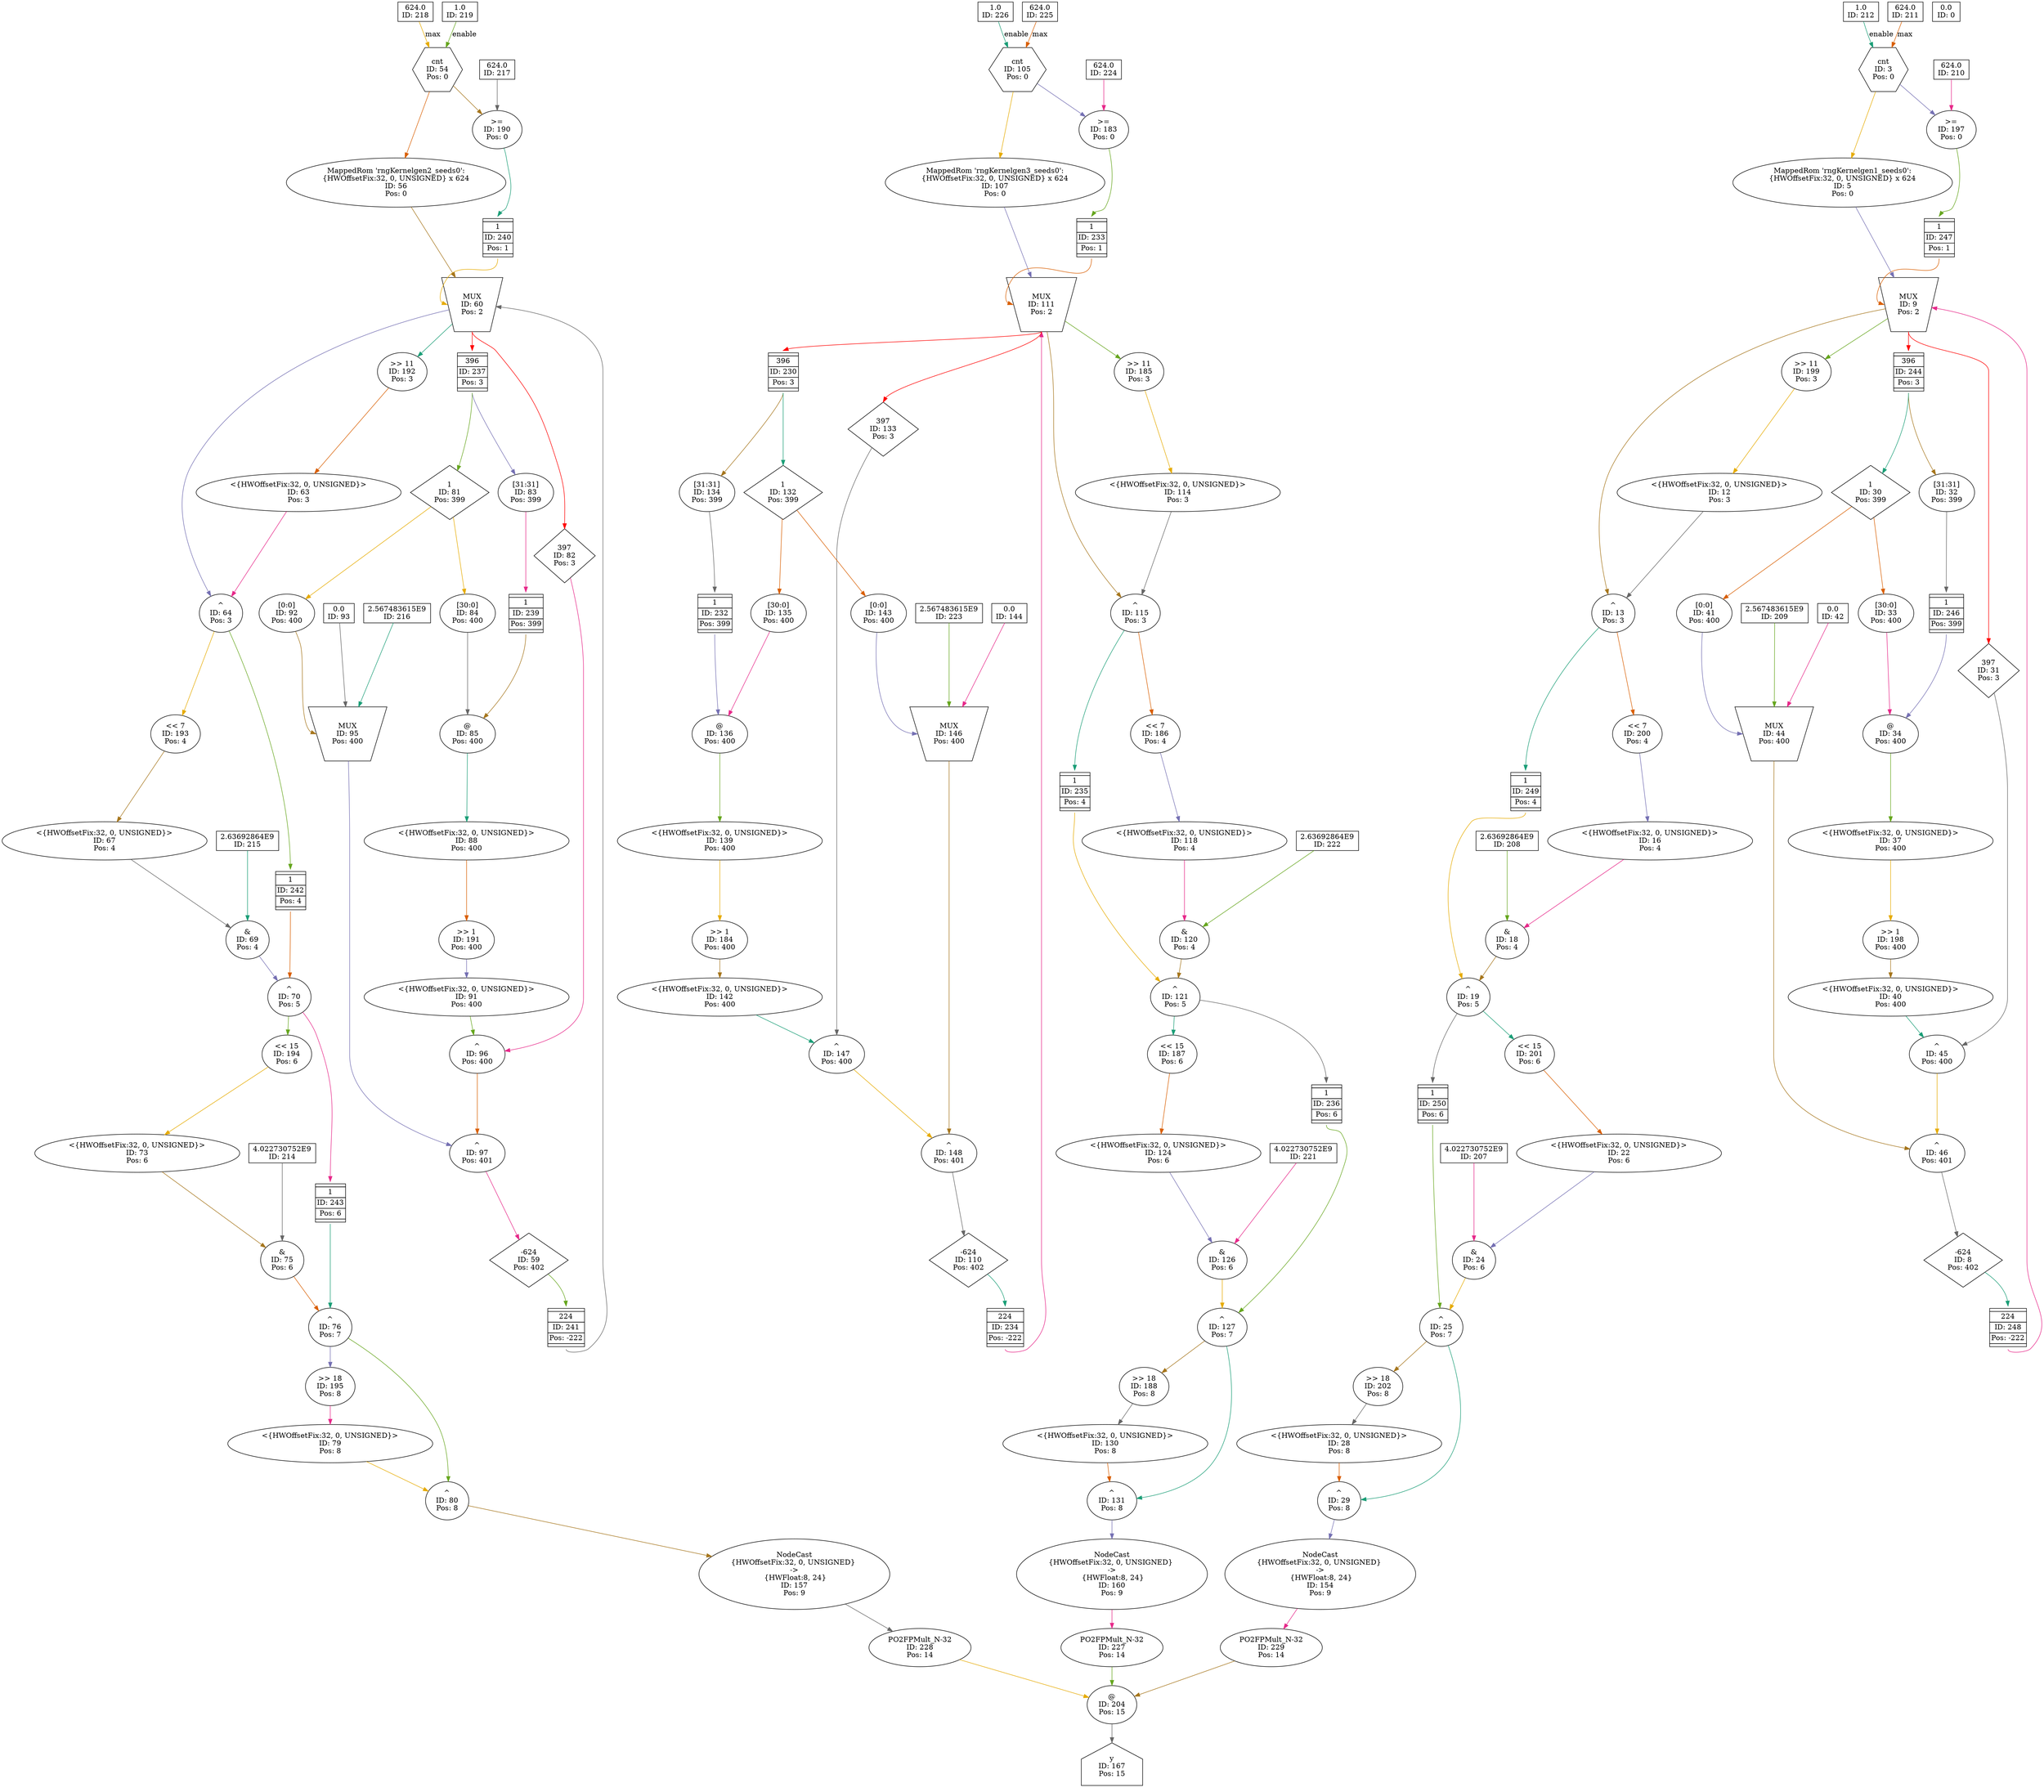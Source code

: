 digraph rngKernel_final{
	NodeConstantRawBits226 [shape=box, label="1.0\nID: 226"];
	NodeConstantRawBits225 [shape=box, label="624.0\nID: 225"];
	NodeCounter105 [shape=hexagon, label="cnt\nID: 105\nPos: 0"];
	NodeConstantRawBits224 [shape=box, label="624.0\nID: 224"];
	NodeGteInlined183 [label=">=\nID: 183\nPos: 0"];
	NodeFIFO233 [shape=plaintext, label=<<TABLE BORDER="0" CELLSPACING="0" CELLBORDER="1"> <TR><TD></TD></TR><TR><TD>1</TD></TR><TR><TD>ID: 233</TD></TR> <TR><TD>Pos: 1</TD></TR> <TR><TD></TD></TR> </TABLE>>];
	NodeMappedRom107 [label="MappedRom 'rngKernelgen3_seeds0':\n{HWOffsetFix:32, 0, UNSIGNED} x 624\nID: 107\nPos: 0"];
	NodeStreamOffset133 [shape=diamond, label="397\nID: 133\nPos: 3"];
	NodeFIFO230 [shape=plaintext, label=<<TABLE BORDER="0" CELLSPACING="0" CELLBORDER="1"> <TR><TD></TD></TR><TR><TD>396</TD></TR><TR><TD>ID: 230</TD></TR> <TR><TD>Pos: 3</TD></TR> <TR><TD></TD></TR> </TABLE>>];
	NodeSlice134 [label="[31:31]\nID: 134\nPos: 399"];
	NodeFIFO232 [shape=plaintext, label=<<TABLE BORDER="0" CELLSPACING="0" CELLBORDER="1"> <TR><TD></TD></TR><TR><TD>1</TD></TR><TR><TD>ID: 232</TD></TR> <TR><TD>Pos: 399</TD></TR> <TR><TD></TD></TR> </TABLE>>];
	NodeStreamOffset132 [shape=diamond, label="1\nID: 132\nPos: 399"];
	NodeSlice135 [label="[30:0]\nID: 135\nPos: 400"];
	NodeCat136 [label="@\nID: 136\nPos: 400"];
	NodeReinterpret139 [label="<{HWOffsetFix:32, 0, UNSIGNED}>\nID: 139\nPos: 400"];
	NodeShift184 [label=">> 1\nID: 184\nPos: 400"];
	NodeReinterpret142 [label="<{HWOffsetFix:32, 0, UNSIGNED}>\nID: 142\nPos: 400"];
	NodeXor147 [label="^\nID: 147\nPos: 400"];
	NodeSlice143 [label="[0:0]\nID: 143\nPos: 400"];
	NodeConstantRawBits144 [shape=box, label="0.0\nID: 144"];
	NodeConstantRawBits223 [shape=box, label="2.567483615E9\nID: 223"];
	NodeMux146 [shape=invtrapezium, height=0.5, label="MUX\nID: 146\nPos: 400"];
	NodeXor148 [label="^\nID: 148\nPos: 401"];
	NodeStreamOffset110 [shape=diamond, label="-624\nID: 110\nPos: 402"];
	NodeFIFO234 [shape=plaintext, label=<<TABLE BORDER="0" CELLSPACING="0" CELLBORDER="1"> <TR><TD></TD></TR><TR><TD>224</TD></TR><TR><TD>ID: 234</TD></TR> <TR><TD>Pos: -222</TD></TR> <TR><TD></TD></TR> </TABLE>>];
	NodeMux111 [shape=invtrapezium, height=0.5, label="MUX\nID: 111\nPos: 2"];
	NodeShift185 [label=">> 11\nID: 185\nPos: 3"];
	NodeReinterpret114 [label="<{HWOffsetFix:32, 0, UNSIGNED}>\nID: 114\nPos: 3"];
	NodeXor115 [label="^\nID: 115\nPos: 3"];
	NodeFIFO235 [shape=plaintext, label=<<TABLE BORDER="0" CELLSPACING="0" CELLBORDER="1"> <TR><TD></TD></TR><TR><TD>1</TD></TR><TR><TD>ID: 235</TD></TR> <TR><TD>Pos: 4</TD></TR> <TR><TD></TD></TR> </TABLE>>];
	NodeShift186 [label="<< 7\nID: 186\nPos: 4"];
	NodeReinterpret118 [label="<{HWOffsetFix:32, 0, UNSIGNED}>\nID: 118\nPos: 4"];
	NodeConstantRawBits222 [shape=box, label="2.63692864E9\nID: 222"];
	NodeAnd120 [label="&\nID: 120\nPos: 4"];
	NodeXor121 [label="^\nID: 121\nPos: 5"];
	NodeFIFO236 [shape=plaintext, label=<<TABLE BORDER="0" CELLSPACING="0" CELLBORDER="1"> <TR><TD></TD></TR><TR><TD>1</TD></TR><TR><TD>ID: 236</TD></TR> <TR><TD>Pos: 6</TD></TR> <TR><TD></TD></TR> </TABLE>>];
	NodeShift187 [label="<< 15\nID: 187\nPos: 6"];
	NodeReinterpret124 [label="<{HWOffsetFix:32, 0, UNSIGNED}>\nID: 124\nPos: 6"];
	NodeConstantRawBits221 [shape=box, label="4.022730752E9\nID: 221"];
	NodeAnd126 [label="&\nID: 126\nPos: 6"];
	NodeXor127 [label="^\nID: 127\nPos: 7"];
	NodeShift188 [label=">> 18\nID: 188\nPos: 8"];
	NodeReinterpret130 [label="<{HWOffsetFix:32, 0, UNSIGNED}>\nID: 130\nPos: 8"];
	NodeXor131 [label="^\nID: 131\nPos: 8"];
	NodeCast160 [label="NodeCast
{HWOffsetFix:32, 0, UNSIGNED} 
->
 {HWFloat:8, 24}\nID: 160\nPos: 9"];
	NodePO2FPMult227 [label="PO2FPMult_N-32\nID: 227\nPos: 14"];
	NodeConstantRawBits219 [shape=box, label="1.0\nID: 219"];
	NodeConstantRawBits218 [shape=box, label="624.0\nID: 218"];
	NodeCounter54 [shape=hexagon, label="cnt\nID: 54\nPos: 0"];
	NodeConstantRawBits217 [shape=box, label="624.0\nID: 217"];
	NodeGteInlined190 [label=">=\nID: 190\nPos: 0"];
	NodeFIFO240 [shape=plaintext, label=<<TABLE BORDER="0" CELLSPACING="0" CELLBORDER="1"> <TR><TD></TD></TR><TR><TD>1</TD></TR><TR><TD>ID: 240</TD></TR> <TR><TD>Pos: 1</TD></TR> <TR><TD></TD></TR> </TABLE>>];
	NodeMappedRom56 [label="MappedRom 'rngKernelgen2_seeds0':\n{HWOffsetFix:32, 0, UNSIGNED} x 624\nID: 56\nPos: 0"];
	NodeStreamOffset82 [shape=diamond, label="397\nID: 82\nPos: 3"];
	NodeFIFO237 [shape=plaintext, label=<<TABLE BORDER="0" CELLSPACING="0" CELLBORDER="1"> <TR><TD></TD></TR><TR><TD>396</TD></TR><TR><TD>ID: 237</TD></TR> <TR><TD>Pos: 3</TD></TR> <TR><TD></TD></TR> </TABLE>>];
	NodeSlice83 [label="[31:31]\nID: 83\nPos: 399"];
	NodeFIFO239 [shape=plaintext, label=<<TABLE BORDER="0" CELLSPACING="0" CELLBORDER="1"> <TR><TD></TD></TR><TR><TD>1</TD></TR><TR><TD>ID: 239</TD></TR> <TR><TD>Pos: 399</TD></TR> <TR><TD></TD></TR> </TABLE>>];
	NodeStreamOffset81 [shape=diamond, label="1\nID: 81\nPos: 399"];
	NodeSlice84 [label="[30:0]\nID: 84\nPos: 400"];
	NodeCat85 [label="@\nID: 85\nPos: 400"];
	NodeReinterpret88 [label="<{HWOffsetFix:32, 0, UNSIGNED}>\nID: 88\nPos: 400"];
	NodeShift191 [label=">> 1\nID: 191\nPos: 400"];
	NodeReinterpret91 [label="<{HWOffsetFix:32, 0, UNSIGNED}>\nID: 91\nPos: 400"];
	NodeXor96 [label="^\nID: 96\nPos: 400"];
	NodeSlice92 [label="[0:0]\nID: 92\nPos: 400"];
	NodeConstantRawBits93 [shape=box, label="0.0\nID: 93"];
	NodeConstantRawBits216 [shape=box, label="2.567483615E9\nID: 216"];
	NodeMux95 [shape=invtrapezium, height=0.5, label="MUX\nID: 95\nPos: 400"];
	NodeXor97 [label="^\nID: 97\nPos: 401"];
	NodeStreamOffset59 [shape=diamond, label="-624\nID: 59\nPos: 402"];
	NodeFIFO241 [shape=plaintext, label=<<TABLE BORDER="0" CELLSPACING="0" CELLBORDER="1"> <TR><TD></TD></TR><TR><TD>224</TD></TR><TR><TD>ID: 241</TD></TR> <TR><TD>Pos: -222</TD></TR> <TR><TD></TD></TR> </TABLE>>];
	NodeMux60 [shape=invtrapezium, height=0.5, label="MUX\nID: 60\nPos: 2"];
	NodeShift192 [label=">> 11\nID: 192\nPos: 3"];
	NodeReinterpret63 [label="<{HWOffsetFix:32, 0, UNSIGNED}>\nID: 63\nPos: 3"];
	NodeXor64 [label="^\nID: 64\nPos: 3"];
	NodeFIFO242 [shape=plaintext, label=<<TABLE BORDER="0" CELLSPACING="0" CELLBORDER="1"> <TR><TD></TD></TR><TR><TD>1</TD></TR><TR><TD>ID: 242</TD></TR> <TR><TD>Pos: 4</TD></TR> <TR><TD></TD></TR> </TABLE>>];
	NodeShift193 [label="<< 7\nID: 193\nPos: 4"];
	NodeReinterpret67 [label="<{HWOffsetFix:32, 0, UNSIGNED}>\nID: 67\nPos: 4"];
	NodeConstantRawBits215 [shape=box, label="2.63692864E9\nID: 215"];
	NodeAnd69 [label="&\nID: 69\nPos: 4"];
	NodeXor70 [label="^\nID: 70\nPos: 5"];
	NodeFIFO243 [shape=plaintext, label=<<TABLE BORDER="0" CELLSPACING="0" CELLBORDER="1"> <TR><TD></TD></TR><TR><TD>1</TD></TR><TR><TD>ID: 243</TD></TR> <TR><TD>Pos: 6</TD></TR> <TR><TD></TD></TR> </TABLE>>];
	NodeShift194 [label="<< 15\nID: 194\nPos: 6"];
	NodeReinterpret73 [label="<{HWOffsetFix:32, 0, UNSIGNED}>\nID: 73\nPos: 6"];
	NodeConstantRawBits214 [shape=box, label="4.022730752E9\nID: 214"];
	NodeAnd75 [label="&\nID: 75\nPos: 6"];
	NodeXor76 [label="^\nID: 76\nPos: 7"];
	NodeShift195 [label=">> 18\nID: 195\nPos: 8"];
	NodeReinterpret79 [label="<{HWOffsetFix:32, 0, UNSIGNED}>\nID: 79\nPos: 8"];
	NodeXor80 [label="^\nID: 80\nPos: 8"];
	NodeCast157 [label="NodeCast
{HWOffsetFix:32, 0, UNSIGNED} 
->
 {HWFloat:8, 24}\nID: 157\nPos: 9"];
	NodePO2FPMult228 [label="PO2FPMult_N-32\nID: 228\nPos: 14"];
	NodeConstantRawBits212 [shape=box, label="1.0\nID: 212"];
	NodeConstantRawBits211 [shape=box, label="624.0\nID: 211"];
	NodeCounter3 [shape=hexagon, label="cnt\nID: 3\nPos: 0"];
	NodeConstantRawBits210 [shape=box, label="624.0\nID: 210"];
	NodeGteInlined197 [label=">=\nID: 197\nPos: 0"];
	NodeFIFO247 [shape=plaintext, label=<<TABLE BORDER="0" CELLSPACING="0" CELLBORDER="1"> <TR><TD></TD></TR><TR><TD>1</TD></TR><TR><TD>ID: 247</TD></TR> <TR><TD>Pos: 1</TD></TR> <TR><TD></TD></TR> </TABLE>>];
	NodeMappedRom5 [label="MappedRom 'rngKernelgen1_seeds0':\n{HWOffsetFix:32, 0, UNSIGNED} x 624\nID: 5\nPos: 0"];
	NodeStreamOffset31 [shape=diamond, label="397\nID: 31\nPos: 3"];
	NodeFIFO244 [shape=plaintext, label=<<TABLE BORDER="0" CELLSPACING="0" CELLBORDER="1"> <TR><TD></TD></TR><TR><TD>396</TD></TR><TR><TD>ID: 244</TD></TR> <TR><TD>Pos: 3</TD></TR> <TR><TD></TD></TR> </TABLE>>];
	NodeSlice32 [label="[31:31]\nID: 32\nPos: 399"];
	NodeFIFO246 [shape=plaintext, label=<<TABLE BORDER="0" CELLSPACING="0" CELLBORDER="1"> <TR><TD></TD></TR><TR><TD>1</TD></TR><TR><TD>ID: 246</TD></TR> <TR><TD>Pos: 399</TD></TR> <TR><TD></TD></TR> </TABLE>>];
	NodeStreamOffset30 [shape=diamond, label="1\nID: 30\nPos: 399"];
	NodeSlice33 [label="[30:0]\nID: 33\nPos: 400"];
	NodeCat34 [label="@\nID: 34\nPos: 400"];
	NodeReinterpret37 [label="<{HWOffsetFix:32, 0, UNSIGNED}>\nID: 37\nPos: 400"];
	NodeShift198 [label=">> 1\nID: 198\nPos: 400"];
	NodeReinterpret40 [label="<{HWOffsetFix:32, 0, UNSIGNED}>\nID: 40\nPos: 400"];
	NodeXor45 [label="^\nID: 45\nPos: 400"];
	NodeSlice41 [label="[0:0]\nID: 41\nPos: 400"];
	NodeConstantRawBits42 [shape=box, label="0.0\nID: 42"];
	NodeConstantRawBits209 [shape=box, label="2.567483615E9\nID: 209"];
	NodeMux44 [shape=invtrapezium, height=0.5, label="MUX\nID: 44\nPos: 400"];
	NodeXor46 [label="^\nID: 46\nPos: 401"];
	NodeStreamOffset8 [shape=diamond, label="-624\nID: 8\nPos: 402"];
	NodeFIFO248 [shape=plaintext, label=<<TABLE BORDER="0" CELLSPACING="0" CELLBORDER="1"> <TR><TD></TD></TR><TR><TD>224</TD></TR><TR><TD>ID: 248</TD></TR> <TR><TD>Pos: -222</TD></TR> <TR><TD></TD></TR> </TABLE>>];
	NodeMux9 [shape=invtrapezium, height=0.5, label="MUX\nID: 9\nPos: 2"];
	NodeShift199 [label=">> 11\nID: 199\nPos: 3"];
	NodeReinterpret12 [label="<{HWOffsetFix:32, 0, UNSIGNED}>\nID: 12\nPos: 3"];
	NodeXor13 [label="^\nID: 13\nPos: 3"];
	NodeFIFO249 [shape=plaintext, label=<<TABLE BORDER="0" CELLSPACING="0" CELLBORDER="1"> <TR><TD></TD></TR><TR><TD>1</TD></TR><TR><TD>ID: 249</TD></TR> <TR><TD>Pos: 4</TD></TR> <TR><TD></TD></TR> </TABLE>>];
	NodeShift200 [label="<< 7\nID: 200\nPos: 4"];
	NodeReinterpret16 [label="<{HWOffsetFix:32, 0, UNSIGNED}>\nID: 16\nPos: 4"];
	NodeConstantRawBits208 [shape=box, label="2.63692864E9\nID: 208"];
	NodeAnd18 [label="&\nID: 18\nPos: 4"];
	NodeXor19 [label="^\nID: 19\nPos: 5"];
	NodeFIFO250 [shape=plaintext, label=<<TABLE BORDER="0" CELLSPACING="0" CELLBORDER="1"> <TR><TD></TD></TR><TR><TD>1</TD></TR><TR><TD>ID: 250</TD></TR> <TR><TD>Pos: 6</TD></TR> <TR><TD></TD></TR> </TABLE>>];
	NodeShift201 [label="<< 15\nID: 201\nPos: 6"];
	NodeReinterpret22 [label="<{HWOffsetFix:32, 0, UNSIGNED}>\nID: 22\nPos: 6"];
	NodeConstantRawBits207 [shape=box, label="4.022730752E9\nID: 207"];
	NodeAnd24 [label="&\nID: 24\nPos: 6"];
	NodeXor25 [label="^\nID: 25\nPos: 7"];
	NodeShift202 [label=">> 18\nID: 202\nPos: 8"];
	NodeReinterpret28 [label="<{HWOffsetFix:32, 0, UNSIGNED}>\nID: 28\nPos: 8"];
	NodeXor29 [label="^\nID: 29\nPos: 8"];
	NodeCast154 [label="NodeCast
{HWOffsetFix:32, 0, UNSIGNED} 
->
 {HWFloat:8, 24}\nID: 154\nPos: 9"];
	NodePO2FPMult229 [label="PO2FPMult_N-32\nID: 229\nPos: 14"];
	NodeCat204 [label="@\nID: 204\nPos: 15"];
	NodeOutput167 [shape=house, label="y\nID: 167\nPos: 15"];
	NodeConstantRawBits0 [shape=box, label="0.0\nID: 0"];
	NodeConstantRawBits226 -> NodeCounter105[label="enable" color="/dark28/1" photon_data="EDGE,SrcNode:226,SrcNodePort:value"];
	NodeConstantRawBits225 -> NodeCounter105[label="max" color="/dark28/2" photon_data="EDGE,SrcNode:225,SrcNodePort:value"];
	NodeCounter105 -> NodeGteInlined183[color="/dark28/3" photon_data="EDGE,SrcNode:105,SrcNodePort:count"];
	NodeConstantRawBits224 -> NodeGteInlined183[color="/dark28/4" photon_data="EDGE,SrcNode:224,SrcNodePort:value"];
	NodeGteInlined183 -> NodeFIFO233[headport="n" color="/dark28/5" photon_data="EDGE,SrcNode:183,SrcNodePort:result"];
	NodeCounter105 -> NodeMappedRom107[color="/dark28/6" photon_data="EDGE,SrcNode:105,SrcNodePort:count"];
	NodeMux111 -> NodeStreamOffset133[headport="n" tailport="s" color=red photon_data="EDGE,SrcNode:111,SrcNodePort:result"];
	NodeMux111 -> NodeFIFO230[headport="n" headport="n" tailport="s" color=red photon_data="EDGE,SrcNode:111,SrcNodePort:result"];
	NodeFIFO230 -> NodeSlice134[tailport="s" color="/dark28/7" photon_data="EDGE,SrcNode:230,SrcNodePort:output"];
	NodeSlice134 -> NodeFIFO232[headport="n" color="/dark28/8" photon_data="EDGE,SrcNode:134,SrcNodePort:result"];
	NodeFIFO230 -> NodeStreamOffset132[tailport="s" color="/dark28/1" photon_data="EDGE,SrcNode:230,SrcNodePort:output"];
	NodeStreamOffset132 -> NodeSlice135[color="/dark28/2" photon_data="EDGE,SrcNode:132,SrcNodePort:output"];
	NodeFIFO232 -> NodeCat136[tailport="s" color="/dark28/3" photon_data="EDGE,SrcNode:232,SrcNodePort:output"];
	NodeSlice135 -> NodeCat136[color="/dark28/4" photon_data="EDGE,SrcNode:135,SrcNodePort:result"];
	NodeCat136 -> NodeReinterpret139[color="/dark28/5" photon_data="EDGE,SrcNode:136,SrcNodePort:result"];
	NodeReinterpret139 -> NodeShift184[color="/dark28/6" photon_data="EDGE,SrcNode:139,SrcNodePort:output"];
	NodeShift184 -> NodeReinterpret142[color="/dark28/7" photon_data="EDGE,SrcNode:184,SrcNodePort:dataout"];
	NodeStreamOffset133 -> NodeXor147[color="/dark28/8" photon_data="EDGE,SrcNode:133,SrcNodePort:output"];
	NodeReinterpret142 -> NodeXor147[color="/dark28/1" photon_data="EDGE,SrcNode:142,SrcNodePort:output"];
	NodeStreamOffset132 -> NodeSlice143[color="/dark28/2" photon_data="EDGE,SrcNode:132,SrcNodePort:output"];
	NodeSlice143 -> NodeMux146[headport="w" color="/dark28/3" photon_data="EDGE,SrcNode:143,SrcNodePort:result"];
	NodeConstantRawBits144 -> NodeMux146[color="/dark28/4" photon_data="EDGE,SrcNode:144,SrcNodePort:value"];
	NodeConstantRawBits223 -> NodeMux146[color="/dark28/5" photon_data="EDGE,SrcNode:223,SrcNodePort:value"];
	NodeXor147 -> NodeXor148[color="/dark28/6" photon_data="EDGE,SrcNode:147,SrcNodePort:result"];
	NodeMux146 -> NodeXor148[color="/dark28/7" photon_data="EDGE,SrcNode:146,SrcNodePort:result"];
	NodeXor148 -> NodeStreamOffset110[color="/dark28/8" photon_data="EDGE,SrcNode:148,SrcNodePort:result"];
	NodeStreamOffset110 -> NodeFIFO234[headport="n" color="/dark28/1" photon_data="EDGE,SrcNode:110,SrcNodePort:output"];
	NodeFIFO233 -> NodeMux111[tailport="s" headport="w" color="/dark28/2" photon_data="EDGE,SrcNode:233,SrcNodePort:output"];
	NodeMappedRom107 -> NodeMux111[color="/dark28/3" photon_data="EDGE,SrcNode:107,SrcNodePort:dataa"];
	NodeFIFO234 -> NodeMux111[tailport="s" color="/dark28/4" photon_data="EDGE,SrcNode:234,SrcNodePort:output"];
	NodeMux111 -> NodeShift185[color="/dark28/5" photon_data="EDGE,SrcNode:111,SrcNodePort:result"];
	NodeShift185 -> NodeReinterpret114[color="/dark28/6" photon_data="EDGE,SrcNode:185,SrcNodePort:dataout"];
	NodeMux111 -> NodeXor115[color="/dark28/7" photon_data="EDGE,SrcNode:111,SrcNodePort:result"];
	NodeReinterpret114 -> NodeXor115[color="/dark28/8" photon_data="EDGE,SrcNode:114,SrcNodePort:output"];
	NodeXor115 -> NodeFIFO235[headport="n" color="/dark28/1" photon_data="EDGE,SrcNode:115,SrcNodePort:result"];
	NodeXor115 -> NodeShift186[color="/dark28/2" photon_data="EDGE,SrcNode:115,SrcNodePort:result"];
	NodeShift186 -> NodeReinterpret118[color="/dark28/3" photon_data="EDGE,SrcNode:186,SrcNodePort:dataout"];
	NodeReinterpret118 -> NodeAnd120[color="/dark28/4" photon_data="EDGE,SrcNode:118,SrcNodePort:output"];
	NodeConstantRawBits222 -> NodeAnd120[color="/dark28/5" photon_data="EDGE,SrcNode:222,SrcNodePort:value"];
	NodeFIFO235 -> NodeXor121[tailport="s" color="/dark28/6" photon_data="EDGE,SrcNode:235,SrcNodePort:output"];
	NodeAnd120 -> NodeXor121[color="/dark28/7" photon_data="EDGE,SrcNode:120,SrcNodePort:result"];
	NodeXor121 -> NodeFIFO236[headport="n" color="/dark28/8" photon_data="EDGE,SrcNode:121,SrcNodePort:result"];
	NodeXor121 -> NodeShift187[color="/dark28/1" photon_data="EDGE,SrcNode:121,SrcNodePort:result"];
	NodeShift187 -> NodeReinterpret124[color="/dark28/2" photon_data="EDGE,SrcNode:187,SrcNodePort:dataout"];
	NodeReinterpret124 -> NodeAnd126[color="/dark28/3" photon_data="EDGE,SrcNode:124,SrcNodePort:output"];
	NodeConstantRawBits221 -> NodeAnd126[color="/dark28/4" photon_data="EDGE,SrcNode:221,SrcNodePort:value"];
	NodeFIFO236 -> NodeXor127[tailport="s" color="/dark28/5" photon_data="EDGE,SrcNode:236,SrcNodePort:output"];
	NodeAnd126 -> NodeXor127[color="/dark28/6" photon_data="EDGE,SrcNode:126,SrcNodePort:result"];
	NodeXor127 -> NodeShift188[color="/dark28/7" photon_data="EDGE,SrcNode:127,SrcNodePort:result"];
	NodeShift188 -> NodeReinterpret130[color="/dark28/8" photon_data="EDGE,SrcNode:188,SrcNodePort:dataout"];
	NodeXor127 -> NodeXor131[color="/dark28/1" photon_data="EDGE,SrcNode:127,SrcNodePort:result"];
	NodeReinterpret130 -> NodeXor131[color="/dark28/2" photon_data="EDGE,SrcNode:130,SrcNodePort:output"];
	NodeXor131 -> NodeCast160[color="/dark28/3" photon_data="EDGE,SrcNode:131,SrcNodePort:result"];
	NodeCast160 -> NodePO2FPMult227[color="/dark28/4" photon_data="EDGE,SrcNode:160,SrcNodePort:o"];
	NodeConstantRawBits219 -> NodeCounter54[label="enable" color="/dark28/5" photon_data="EDGE,SrcNode:219,SrcNodePort:value"];
	NodeConstantRawBits218 -> NodeCounter54[label="max" color="/dark28/6" photon_data="EDGE,SrcNode:218,SrcNodePort:value"];
	NodeCounter54 -> NodeGteInlined190[color="/dark28/7" photon_data="EDGE,SrcNode:54,SrcNodePort:count"];
	NodeConstantRawBits217 -> NodeGteInlined190[color="/dark28/8" photon_data="EDGE,SrcNode:217,SrcNodePort:value"];
	NodeGteInlined190 -> NodeFIFO240[headport="n" color="/dark28/1" photon_data="EDGE,SrcNode:190,SrcNodePort:result"];
	NodeCounter54 -> NodeMappedRom56[color="/dark28/2" photon_data="EDGE,SrcNode:54,SrcNodePort:count"];
	NodeMux60 -> NodeStreamOffset82[headport="n" tailport="s" color=red photon_data="EDGE,SrcNode:60,SrcNodePort:result"];
	NodeMux60 -> NodeFIFO237[headport="n" headport="n" tailport="s" color=red photon_data="EDGE,SrcNode:60,SrcNodePort:result"];
	NodeFIFO237 -> NodeSlice83[tailport="s" color="/dark28/3" photon_data="EDGE,SrcNode:237,SrcNodePort:output"];
	NodeSlice83 -> NodeFIFO239[headport="n" color="/dark28/4" photon_data="EDGE,SrcNode:83,SrcNodePort:result"];
	NodeFIFO237 -> NodeStreamOffset81[tailport="s" color="/dark28/5" photon_data="EDGE,SrcNode:237,SrcNodePort:output"];
	NodeStreamOffset81 -> NodeSlice84[color="/dark28/6" photon_data="EDGE,SrcNode:81,SrcNodePort:output"];
	NodeFIFO239 -> NodeCat85[tailport="s" color="/dark28/7" photon_data="EDGE,SrcNode:239,SrcNodePort:output"];
	NodeSlice84 -> NodeCat85[color="/dark28/8" photon_data="EDGE,SrcNode:84,SrcNodePort:result"];
	NodeCat85 -> NodeReinterpret88[color="/dark28/1" photon_data="EDGE,SrcNode:85,SrcNodePort:result"];
	NodeReinterpret88 -> NodeShift191[color="/dark28/2" photon_data="EDGE,SrcNode:88,SrcNodePort:output"];
	NodeShift191 -> NodeReinterpret91[color="/dark28/3" photon_data="EDGE,SrcNode:191,SrcNodePort:dataout"];
	NodeStreamOffset82 -> NodeXor96[color="/dark28/4" photon_data="EDGE,SrcNode:82,SrcNodePort:output"];
	NodeReinterpret91 -> NodeXor96[color="/dark28/5" photon_data="EDGE,SrcNode:91,SrcNodePort:output"];
	NodeStreamOffset81 -> NodeSlice92[color="/dark28/6" photon_data="EDGE,SrcNode:81,SrcNodePort:output"];
	NodeSlice92 -> NodeMux95[headport="w" color="/dark28/7" photon_data="EDGE,SrcNode:92,SrcNodePort:result"];
	NodeConstantRawBits93 -> NodeMux95[color="/dark28/8" photon_data="EDGE,SrcNode:93,SrcNodePort:value"];
	NodeConstantRawBits216 -> NodeMux95[color="/dark28/1" photon_data="EDGE,SrcNode:216,SrcNodePort:value"];
	NodeXor96 -> NodeXor97[color="/dark28/2" photon_data="EDGE,SrcNode:96,SrcNodePort:result"];
	NodeMux95 -> NodeXor97[color="/dark28/3" photon_data="EDGE,SrcNode:95,SrcNodePort:result"];
	NodeXor97 -> NodeStreamOffset59[color="/dark28/4" photon_data="EDGE,SrcNode:97,SrcNodePort:result"];
	NodeStreamOffset59 -> NodeFIFO241[headport="n" color="/dark28/5" photon_data="EDGE,SrcNode:59,SrcNodePort:output"];
	NodeFIFO240 -> NodeMux60[tailport="s" headport="w" color="/dark28/6" photon_data="EDGE,SrcNode:240,SrcNodePort:output"];
	NodeMappedRom56 -> NodeMux60[color="/dark28/7" photon_data="EDGE,SrcNode:56,SrcNodePort:dataa"];
	NodeFIFO241 -> NodeMux60[tailport="s" color="/dark28/8" photon_data="EDGE,SrcNode:241,SrcNodePort:output"];
	NodeMux60 -> NodeShift192[color="/dark28/1" photon_data="EDGE,SrcNode:60,SrcNodePort:result"];
	NodeShift192 -> NodeReinterpret63[color="/dark28/2" photon_data="EDGE,SrcNode:192,SrcNodePort:dataout"];
	NodeMux60 -> NodeXor64[color="/dark28/3" photon_data="EDGE,SrcNode:60,SrcNodePort:result"];
	NodeReinterpret63 -> NodeXor64[color="/dark28/4" photon_data="EDGE,SrcNode:63,SrcNodePort:output"];
	NodeXor64 -> NodeFIFO242[headport="n" color="/dark28/5" photon_data="EDGE,SrcNode:64,SrcNodePort:result"];
	NodeXor64 -> NodeShift193[color="/dark28/6" photon_data="EDGE,SrcNode:64,SrcNodePort:result"];
	NodeShift193 -> NodeReinterpret67[color="/dark28/7" photon_data="EDGE,SrcNode:193,SrcNodePort:dataout"];
	NodeReinterpret67 -> NodeAnd69[color="/dark28/8" photon_data="EDGE,SrcNode:67,SrcNodePort:output"];
	NodeConstantRawBits215 -> NodeAnd69[color="/dark28/1" photon_data="EDGE,SrcNode:215,SrcNodePort:value"];
	NodeFIFO242 -> NodeXor70[tailport="s" color="/dark28/2" photon_data="EDGE,SrcNode:242,SrcNodePort:output"];
	NodeAnd69 -> NodeXor70[color="/dark28/3" photon_data="EDGE,SrcNode:69,SrcNodePort:result"];
	NodeXor70 -> NodeFIFO243[headport="n" color="/dark28/4" photon_data="EDGE,SrcNode:70,SrcNodePort:result"];
	NodeXor70 -> NodeShift194[color="/dark28/5" photon_data="EDGE,SrcNode:70,SrcNodePort:result"];
	NodeShift194 -> NodeReinterpret73[color="/dark28/6" photon_data="EDGE,SrcNode:194,SrcNodePort:dataout"];
	NodeReinterpret73 -> NodeAnd75[color="/dark28/7" photon_data="EDGE,SrcNode:73,SrcNodePort:output"];
	NodeConstantRawBits214 -> NodeAnd75[color="/dark28/8" photon_data="EDGE,SrcNode:214,SrcNodePort:value"];
	NodeFIFO243 -> NodeXor76[tailport="s" color="/dark28/1" photon_data="EDGE,SrcNode:243,SrcNodePort:output"];
	NodeAnd75 -> NodeXor76[color="/dark28/2" photon_data="EDGE,SrcNode:75,SrcNodePort:result"];
	NodeXor76 -> NodeShift195[color="/dark28/3" photon_data="EDGE,SrcNode:76,SrcNodePort:result"];
	NodeShift195 -> NodeReinterpret79[color="/dark28/4" photon_data="EDGE,SrcNode:195,SrcNodePort:dataout"];
	NodeXor76 -> NodeXor80[color="/dark28/5" photon_data="EDGE,SrcNode:76,SrcNodePort:result"];
	NodeReinterpret79 -> NodeXor80[color="/dark28/6" photon_data="EDGE,SrcNode:79,SrcNodePort:output"];
	NodeXor80 -> NodeCast157[color="/dark28/7" photon_data="EDGE,SrcNode:80,SrcNodePort:result"];
	NodeCast157 -> NodePO2FPMult228[color="/dark28/8" photon_data="EDGE,SrcNode:157,SrcNodePort:o"];
	NodeConstantRawBits212 -> NodeCounter3[label="enable" color="/dark28/1" photon_data="EDGE,SrcNode:212,SrcNodePort:value"];
	NodeConstantRawBits211 -> NodeCounter3[label="max" color="/dark28/2" photon_data="EDGE,SrcNode:211,SrcNodePort:value"];
	NodeCounter3 -> NodeGteInlined197[color="/dark28/3" photon_data="EDGE,SrcNode:3,SrcNodePort:count"];
	NodeConstantRawBits210 -> NodeGteInlined197[color="/dark28/4" photon_data="EDGE,SrcNode:210,SrcNodePort:value"];
	NodeGteInlined197 -> NodeFIFO247[headport="n" color="/dark28/5" photon_data="EDGE,SrcNode:197,SrcNodePort:result"];
	NodeCounter3 -> NodeMappedRom5[color="/dark28/6" photon_data="EDGE,SrcNode:3,SrcNodePort:count"];
	NodeMux9 -> NodeStreamOffset31[headport="n" tailport="s" color=red photon_data="EDGE,SrcNode:9,SrcNodePort:result"];
	NodeMux9 -> NodeFIFO244[headport="n" headport="n" tailport="s" color=red photon_data="EDGE,SrcNode:9,SrcNodePort:result"];
	NodeFIFO244 -> NodeSlice32[tailport="s" color="/dark28/7" photon_data="EDGE,SrcNode:244,SrcNodePort:output"];
	NodeSlice32 -> NodeFIFO246[headport="n" color="/dark28/8" photon_data="EDGE,SrcNode:32,SrcNodePort:result"];
	NodeFIFO244 -> NodeStreamOffset30[tailport="s" color="/dark28/1" photon_data="EDGE,SrcNode:244,SrcNodePort:output"];
	NodeStreamOffset30 -> NodeSlice33[color="/dark28/2" photon_data="EDGE,SrcNode:30,SrcNodePort:output"];
	NodeFIFO246 -> NodeCat34[tailport="s" color="/dark28/3" photon_data="EDGE,SrcNode:246,SrcNodePort:output"];
	NodeSlice33 -> NodeCat34[color="/dark28/4" photon_data="EDGE,SrcNode:33,SrcNodePort:result"];
	NodeCat34 -> NodeReinterpret37[color="/dark28/5" photon_data="EDGE,SrcNode:34,SrcNodePort:result"];
	NodeReinterpret37 -> NodeShift198[color="/dark28/6" photon_data="EDGE,SrcNode:37,SrcNodePort:output"];
	NodeShift198 -> NodeReinterpret40[color="/dark28/7" photon_data="EDGE,SrcNode:198,SrcNodePort:dataout"];
	NodeStreamOffset31 -> NodeXor45[color="/dark28/8" photon_data="EDGE,SrcNode:31,SrcNodePort:output"];
	NodeReinterpret40 -> NodeXor45[color="/dark28/1" photon_data="EDGE,SrcNode:40,SrcNodePort:output"];
	NodeStreamOffset30 -> NodeSlice41[color="/dark28/2" photon_data="EDGE,SrcNode:30,SrcNodePort:output"];
	NodeSlice41 -> NodeMux44[headport="w" color="/dark28/3" photon_data="EDGE,SrcNode:41,SrcNodePort:result"];
	NodeConstantRawBits42 -> NodeMux44[color="/dark28/4" photon_data="EDGE,SrcNode:42,SrcNodePort:value"];
	NodeConstantRawBits209 -> NodeMux44[color="/dark28/5" photon_data="EDGE,SrcNode:209,SrcNodePort:value"];
	NodeXor45 -> NodeXor46[color="/dark28/6" photon_data="EDGE,SrcNode:45,SrcNodePort:result"];
	NodeMux44 -> NodeXor46[color="/dark28/7" photon_data="EDGE,SrcNode:44,SrcNodePort:result"];
	NodeXor46 -> NodeStreamOffset8[color="/dark28/8" photon_data="EDGE,SrcNode:46,SrcNodePort:result"];
	NodeStreamOffset8 -> NodeFIFO248[headport="n" color="/dark28/1" photon_data="EDGE,SrcNode:8,SrcNodePort:output"];
	NodeFIFO247 -> NodeMux9[tailport="s" headport="w" color="/dark28/2" photon_data="EDGE,SrcNode:247,SrcNodePort:output"];
	NodeMappedRom5 -> NodeMux9[color="/dark28/3" photon_data="EDGE,SrcNode:5,SrcNodePort:dataa"];
	NodeFIFO248 -> NodeMux9[tailport="s" color="/dark28/4" photon_data="EDGE,SrcNode:248,SrcNodePort:output"];
	NodeMux9 -> NodeShift199[color="/dark28/5" photon_data="EDGE,SrcNode:9,SrcNodePort:result"];
	NodeShift199 -> NodeReinterpret12[color="/dark28/6" photon_data="EDGE,SrcNode:199,SrcNodePort:dataout"];
	NodeMux9 -> NodeXor13[color="/dark28/7" photon_data="EDGE,SrcNode:9,SrcNodePort:result"];
	NodeReinterpret12 -> NodeXor13[color="/dark28/8" photon_data="EDGE,SrcNode:12,SrcNodePort:output"];
	NodeXor13 -> NodeFIFO249[headport="n" color="/dark28/1" photon_data="EDGE,SrcNode:13,SrcNodePort:result"];
	NodeXor13 -> NodeShift200[color="/dark28/2" photon_data="EDGE,SrcNode:13,SrcNodePort:result"];
	NodeShift200 -> NodeReinterpret16[color="/dark28/3" photon_data="EDGE,SrcNode:200,SrcNodePort:dataout"];
	NodeReinterpret16 -> NodeAnd18[color="/dark28/4" photon_data="EDGE,SrcNode:16,SrcNodePort:output"];
	NodeConstantRawBits208 -> NodeAnd18[color="/dark28/5" photon_data="EDGE,SrcNode:208,SrcNodePort:value"];
	NodeFIFO249 -> NodeXor19[tailport="s" color="/dark28/6" photon_data="EDGE,SrcNode:249,SrcNodePort:output"];
	NodeAnd18 -> NodeXor19[color="/dark28/7" photon_data="EDGE,SrcNode:18,SrcNodePort:result"];
	NodeXor19 -> NodeFIFO250[headport="n" color="/dark28/8" photon_data="EDGE,SrcNode:19,SrcNodePort:result"];
	NodeXor19 -> NodeShift201[color="/dark28/1" photon_data="EDGE,SrcNode:19,SrcNodePort:result"];
	NodeShift201 -> NodeReinterpret22[color="/dark28/2" photon_data="EDGE,SrcNode:201,SrcNodePort:dataout"];
	NodeReinterpret22 -> NodeAnd24[color="/dark28/3" photon_data="EDGE,SrcNode:22,SrcNodePort:output"];
	NodeConstantRawBits207 -> NodeAnd24[color="/dark28/4" photon_data="EDGE,SrcNode:207,SrcNodePort:value"];
	NodeFIFO250 -> NodeXor25[tailport="s" color="/dark28/5" photon_data="EDGE,SrcNode:250,SrcNodePort:output"];
	NodeAnd24 -> NodeXor25[color="/dark28/6" photon_data="EDGE,SrcNode:24,SrcNodePort:result"];
	NodeXor25 -> NodeShift202[color="/dark28/7" photon_data="EDGE,SrcNode:25,SrcNodePort:result"];
	NodeShift202 -> NodeReinterpret28[color="/dark28/8" photon_data="EDGE,SrcNode:202,SrcNodePort:dataout"];
	NodeXor25 -> NodeXor29[color="/dark28/1" photon_data="EDGE,SrcNode:25,SrcNodePort:result"];
	NodeReinterpret28 -> NodeXor29[color="/dark28/2" photon_data="EDGE,SrcNode:28,SrcNodePort:output"];
	NodeXor29 -> NodeCast154[color="/dark28/3" photon_data="EDGE,SrcNode:29,SrcNodePort:result"];
	NodeCast154 -> NodePO2FPMult229[color="/dark28/4" photon_data="EDGE,SrcNode:154,SrcNodePort:o"];
	NodePO2FPMult227 -> NodeCat204[color="/dark28/5" photon_data="EDGE,SrcNode:227,SrcNodePort:floatOut"];
	NodePO2FPMult228 -> NodeCat204[color="/dark28/6" photon_data="EDGE,SrcNode:228,SrcNodePort:floatOut"];
	NodePO2FPMult229 -> NodeCat204[color="/dark28/7" photon_data="EDGE,SrcNode:229,SrcNodePort:floatOut"];
	NodeCat204 -> NodeOutput167[color="/dark28/8" photon_data="EDGE,SrcNode:204,SrcNodePort:result"];
}
